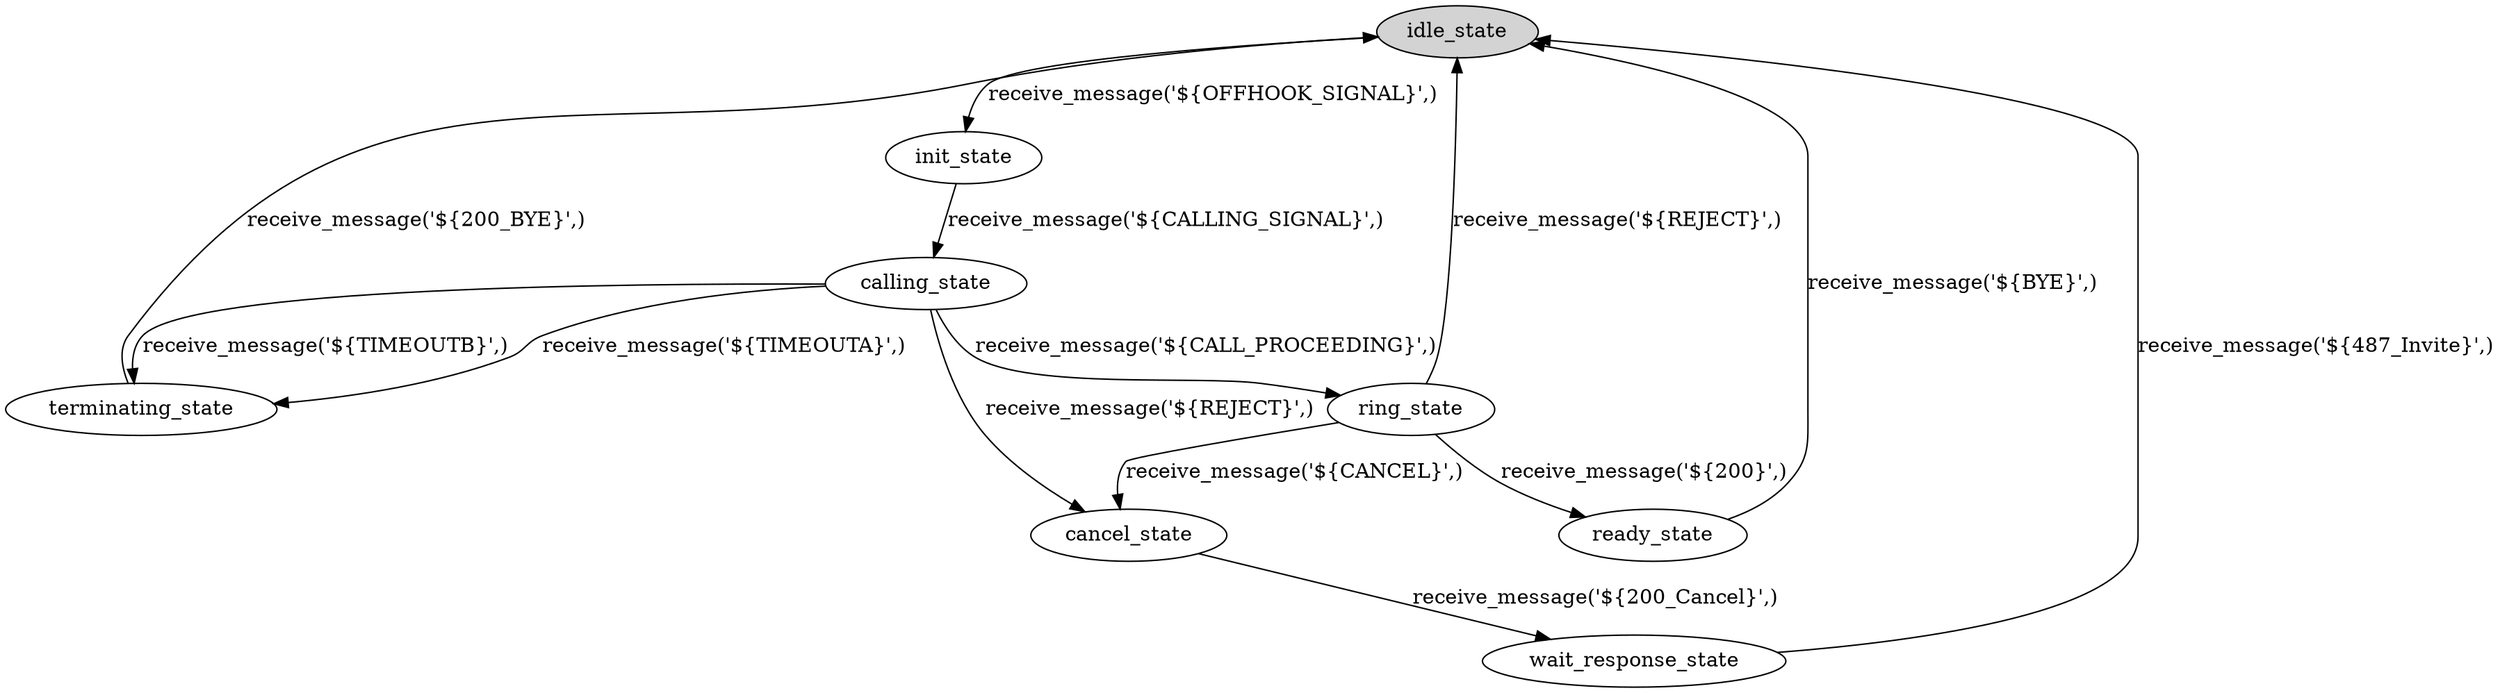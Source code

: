 digraph SIP_Call_Service {

  // Nodes
  idle_state [ style=filled, shape=ellipse, peripheries=1, fillcolor=lightgray ]
  terminating_state [ style=filled, shape=ellipse, peripheries=1, fillcolor=white ]
  ready_state [ style=filled, shape=ellipse, peripheries=1, fillcolor=white ]
  ring_state [ style=filled, shape=ellipse, peripheries=1, fillcolor=white ]
  cancel_state [ style=filled, shape=ellipse, peripheries=1, fillcolor=white ]
  init_state [ style=filled, shape=ellipse, peripheries=1, fillcolor=white ]
  calling_state [ style=filled, shape=ellipse, peripheries=1, fillcolor=white ]
  wait_response_state [ style=filled, shape=ellipse, peripheries=1, fillcolor=white ]

  // Transitions
  idle_state -> init_state [ label="receive_message('${OFFHOOK_SIGNAL}',)", tooltip="receive_message('${OFFHOOK_SIGNAL}',)",color="black"]
  init_state -> calling_state [ label="receive_message('${CALLING_SIGNAL}',)", tooltip="receive_message('${CALLING_SIGNAL}',)",color="black"]
  calling_state -> terminating_state [ label="receive_message('${TIMEOUTB}',)", tooltip="receive_message('${TIMEOUTB}',)",color="black"]
  calling_state -> terminating_state [ label="receive_message('${TIMEOUTA}',)", tooltip="receive_message('${TIMEOUTA}',)",color="black"]
  calling_state -> ring_state [ label="receive_message('${CALL_PROCEEDING}',)", tooltip="receive_message('${CALL_PROCEEDING}',)",color="black"]
  calling_state -> cancel_state [ label="receive_message('${REJECT}',)", tooltip="receive_message('${REJECT}',)",color="black"]
  terminating_state -> idle_state [ label="receive_message('${200_BYE}',)", tooltip="receive_message('${200_BYE}',)",color="black"]
  cancel_state -> wait_response_state [ label="receive_message('${200_Cancel}',)", tooltip="receive_message('${200_Cancel}',)",color="black"]
  ring_state -> ready_state [ label="receive_message('${200}',)", tooltip="receive_message('${200}',)",color="black"]
  ring_state -> idle_state [ label="receive_message('${REJECT}',)", tooltip="receive_message('${REJECT}',)",color="black"]
  ring_state -> cancel_state [ label="receive_message('${CANCEL}',)", tooltip="receive_message('${CANCEL}',)",color="black"]
  ready_state -> idle_state [ label="receive_message('${BYE}',)", tooltip="receive_message('${BYE}',)",color="black"]
  wait_response_state -> idle_state [ label="receive_message('${487_Invite}',)", tooltip="receive_message('${487_Invite}',)",color="black"]
}
